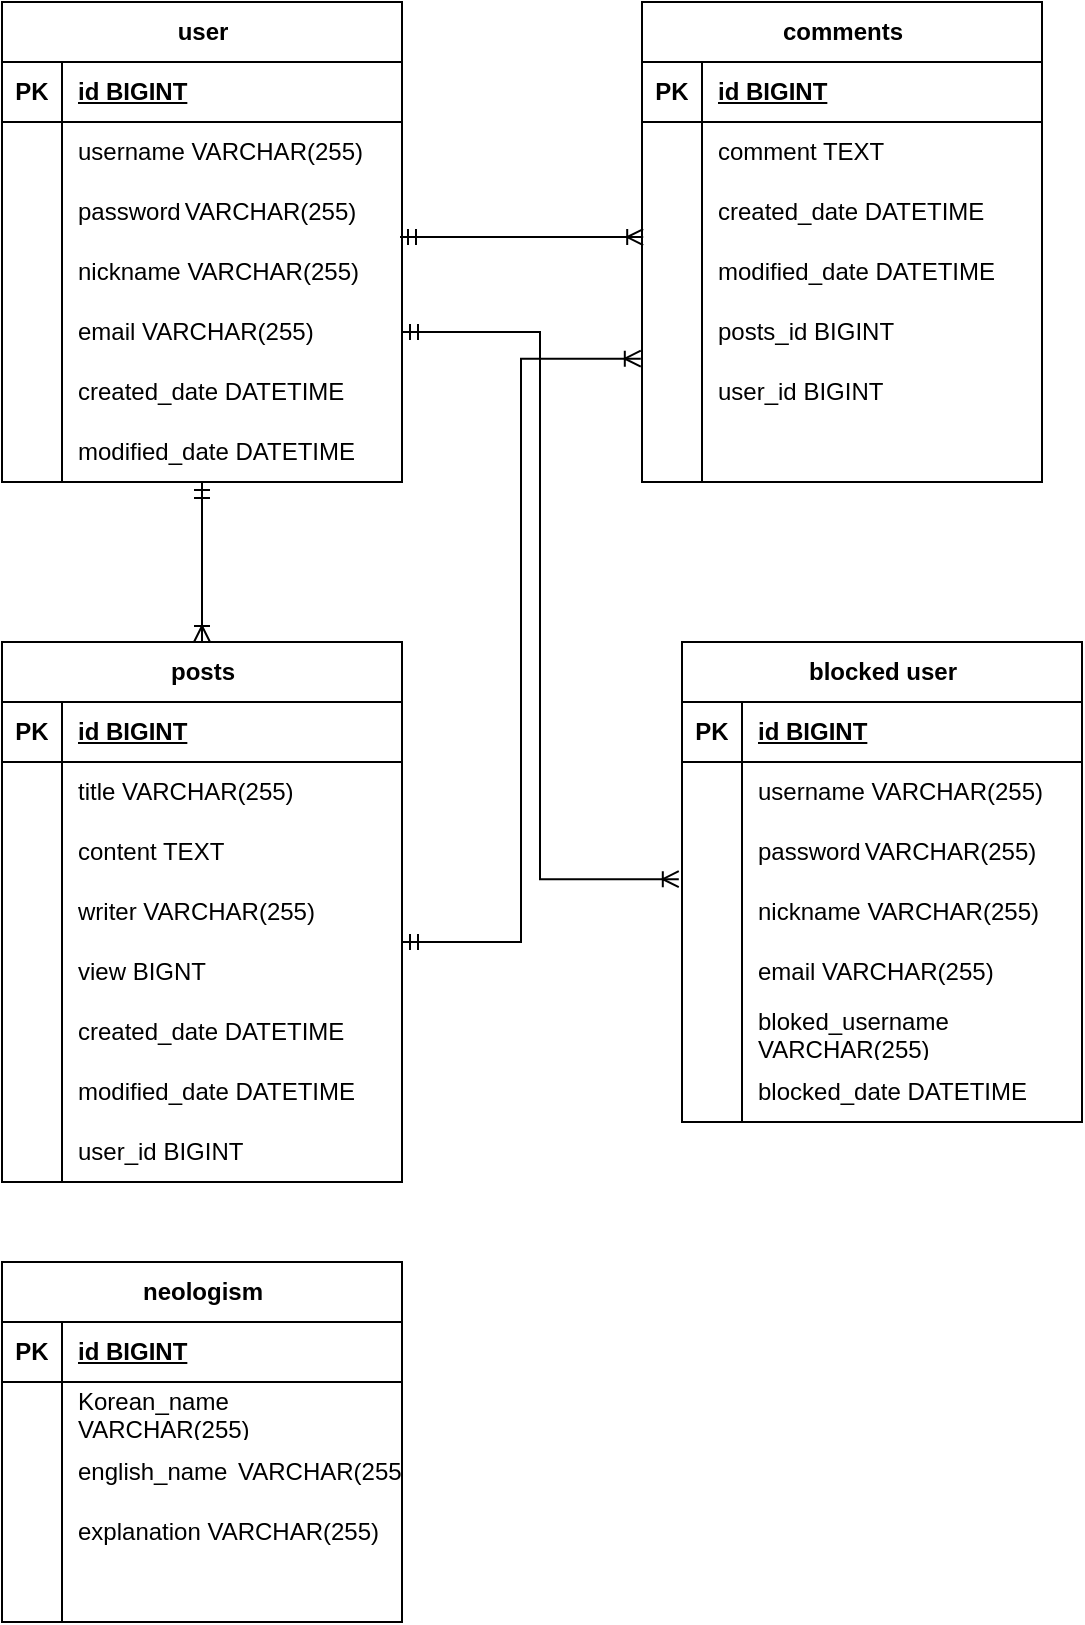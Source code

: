<mxfile version="24.3.0" type="device">
  <diagram name="페이지-1" id="jh8_PiWN9Ez2tPcAEBrU">
    <mxGraphModel dx="1607" dy="800" grid="1" gridSize="10" guides="1" tooltips="1" connect="1" arrows="1" fold="1" page="1" pageScale="1" pageWidth="827" pageHeight="1169" math="0" shadow="0">
      <root>
        <mxCell id="0" />
        <mxCell id="1" parent="0" />
        <mxCell id="08JJfZQsoU-BynyK7b0I-1" value="user" style="shape=table;startSize=30;container=1;collapsible=1;childLayout=tableLayout;fixedRows=1;rowLines=0;fontStyle=1;align=center;resizeLast=1;html=1;" vertex="1" parent="1">
          <mxGeometry x="-800" y="40" width="200" height="240" as="geometry" />
        </mxCell>
        <mxCell id="08JJfZQsoU-BynyK7b0I-2" value="" style="shape=tableRow;horizontal=0;startSize=0;swimlaneHead=0;swimlaneBody=0;fillColor=none;collapsible=0;dropTarget=0;points=[[0,0.5],[1,0.5]];portConstraint=eastwest;top=0;left=0;right=0;bottom=1;" vertex="1" parent="08JJfZQsoU-BynyK7b0I-1">
          <mxGeometry y="30" width="200" height="30" as="geometry" />
        </mxCell>
        <mxCell id="08JJfZQsoU-BynyK7b0I-3" value="PK" style="shape=partialRectangle;connectable=0;fillColor=none;top=0;left=0;bottom=0;right=0;fontStyle=1;overflow=hidden;whiteSpace=wrap;html=1;" vertex="1" parent="08JJfZQsoU-BynyK7b0I-2">
          <mxGeometry width="30" height="30" as="geometry">
            <mxRectangle width="30" height="30" as="alternateBounds" />
          </mxGeometry>
        </mxCell>
        <mxCell id="08JJfZQsoU-BynyK7b0I-4" value="id BIGINT" style="shape=partialRectangle;connectable=0;fillColor=none;top=0;left=0;bottom=0;right=0;align=left;spacingLeft=6;fontStyle=5;overflow=hidden;whiteSpace=wrap;html=1;" vertex="1" parent="08JJfZQsoU-BynyK7b0I-2">
          <mxGeometry x="30" width="170" height="30" as="geometry">
            <mxRectangle width="170" height="30" as="alternateBounds" />
          </mxGeometry>
        </mxCell>
        <mxCell id="08JJfZQsoU-BynyK7b0I-5" value="" style="shape=tableRow;horizontal=0;startSize=0;swimlaneHead=0;swimlaneBody=0;fillColor=none;collapsible=0;dropTarget=0;points=[[0,0.5],[1,0.5]];portConstraint=eastwest;top=0;left=0;right=0;bottom=0;" vertex="1" parent="08JJfZQsoU-BynyK7b0I-1">
          <mxGeometry y="60" width="200" height="30" as="geometry" />
        </mxCell>
        <mxCell id="08JJfZQsoU-BynyK7b0I-6" value="" style="shape=partialRectangle;connectable=0;fillColor=none;top=0;left=0;bottom=0;right=0;editable=1;overflow=hidden;whiteSpace=wrap;html=1;" vertex="1" parent="08JJfZQsoU-BynyK7b0I-5">
          <mxGeometry width="30" height="30" as="geometry">
            <mxRectangle width="30" height="30" as="alternateBounds" />
          </mxGeometry>
        </mxCell>
        <mxCell id="08JJfZQsoU-BynyK7b0I-7" value="username VARCHAR(255)" style="shape=partialRectangle;connectable=0;fillColor=none;top=0;left=0;bottom=0;right=0;align=left;spacingLeft=6;overflow=hidden;whiteSpace=wrap;html=1;" vertex="1" parent="08JJfZQsoU-BynyK7b0I-5">
          <mxGeometry x="30" width="170" height="30" as="geometry">
            <mxRectangle width="170" height="30" as="alternateBounds" />
          </mxGeometry>
        </mxCell>
        <mxCell id="08JJfZQsoU-BynyK7b0I-8" value="" style="shape=tableRow;horizontal=0;startSize=0;swimlaneHead=0;swimlaneBody=0;fillColor=none;collapsible=0;dropTarget=0;points=[[0,0.5],[1,0.5]];portConstraint=eastwest;top=0;left=0;right=0;bottom=0;" vertex="1" parent="08JJfZQsoU-BynyK7b0I-1">
          <mxGeometry y="90" width="200" height="30" as="geometry" />
        </mxCell>
        <mxCell id="08JJfZQsoU-BynyK7b0I-9" value="" style="shape=partialRectangle;connectable=0;fillColor=none;top=0;left=0;bottom=0;right=0;editable=1;overflow=hidden;whiteSpace=wrap;html=1;" vertex="1" parent="08JJfZQsoU-BynyK7b0I-8">
          <mxGeometry width="30" height="30" as="geometry">
            <mxRectangle width="30" height="30" as="alternateBounds" />
          </mxGeometry>
        </mxCell>
        <mxCell id="08JJfZQsoU-BynyK7b0I-10" value="password&lt;span style=&quot;white-space: pre;&quot;&gt;&#x9;&lt;/span&gt;VARCHAR(255)" style="shape=partialRectangle;connectable=0;fillColor=none;top=0;left=0;bottom=0;right=0;align=left;spacingLeft=6;overflow=hidden;whiteSpace=wrap;html=1;" vertex="1" parent="08JJfZQsoU-BynyK7b0I-8">
          <mxGeometry x="30" width="170" height="30" as="geometry">
            <mxRectangle width="170" height="30" as="alternateBounds" />
          </mxGeometry>
        </mxCell>
        <mxCell id="08JJfZQsoU-BynyK7b0I-11" value="" style="shape=tableRow;horizontal=0;startSize=0;swimlaneHead=0;swimlaneBody=0;fillColor=none;collapsible=0;dropTarget=0;points=[[0,0.5],[1,0.5]];portConstraint=eastwest;top=0;left=0;right=0;bottom=0;" vertex="1" parent="08JJfZQsoU-BynyK7b0I-1">
          <mxGeometry y="120" width="200" height="30" as="geometry" />
        </mxCell>
        <mxCell id="08JJfZQsoU-BynyK7b0I-12" value="" style="shape=partialRectangle;connectable=0;fillColor=none;top=0;left=0;bottom=0;right=0;editable=1;overflow=hidden;whiteSpace=wrap;html=1;" vertex="1" parent="08JJfZQsoU-BynyK7b0I-11">
          <mxGeometry width="30" height="30" as="geometry">
            <mxRectangle width="30" height="30" as="alternateBounds" />
          </mxGeometry>
        </mxCell>
        <mxCell id="08JJfZQsoU-BynyK7b0I-13" value="nickname VARCHAR(255)" style="shape=partialRectangle;connectable=0;fillColor=none;top=0;left=0;bottom=0;right=0;align=left;spacingLeft=6;overflow=hidden;whiteSpace=wrap;html=1;" vertex="1" parent="08JJfZQsoU-BynyK7b0I-11">
          <mxGeometry x="30" width="170" height="30" as="geometry">
            <mxRectangle width="170" height="30" as="alternateBounds" />
          </mxGeometry>
        </mxCell>
        <mxCell id="08JJfZQsoU-BynyK7b0I-38" value="" style="shape=tableRow;horizontal=0;startSize=0;swimlaneHead=0;swimlaneBody=0;fillColor=none;collapsible=0;dropTarget=0;points=[[0,0.5],[1,0.5]];portConstraint=eastwest;top=0;left=0;right=0;bottom=0;" vertex="1" parent="08JJfZQsoU-BynyK7b0I-1">
          <mxGeometry y="150" width="200" height="30" as="geometry" />
        </mxCell>
        <mxCell id="08JJfZQsoU-BynyK7b0I-39" value="" style="shape=partialRectangle;connectable=0;fillColor=none;top=0;left=0;bottom=0;right=0;editable=1;overflow=hidden;whiteSpace=wrap;html=1;" vertex="1" parent="08JJfZQsoU-BynyK7b0I-38">
          <mxGeometry width="30" height="30" as="geometry">
            <mxRectangle width="30" height="30" as="alternateBounds" />
          </mxGeometry>
        </mxCell>
        <mxCell id="08JJfZQsoU-BynyK7b0I-40" value="email VARCHAR(255)" style="shape=partialRectangle;connectable=0;fillColor=none;top=0;left=0;bottom=0;right=0;align=left;spacingLeft=6;overflow=hidden;whiteSpace=wrap;html=1;" vertex="1" parent="08JJfZQsoU-BynyK7b0I-38">
          <mxGeometry x="30" width="170" height="30" as="geometry">
            <mxRectangle width="170" height="30" as="alternateBounds" />
          </mxGeometry>
        </mxCell>
        <mxCell id="08JJfZQsoU-BynyK7b0I-41" value="" style="shape=tableRow;horizontal=0;startSize=0;swimlaneHead=0;swimlaneBody=0;fillColor=none;collapsible=0;dropTarget=0;points=[[0,0.5],[1,0.5]];portConstraint=eastwest;top=0;left=0;right=0;bottom=0;" vertex="1" parent="08JJfZQsoU-BynyK7b0I-1">
          <mxGeometry y="180" width="200" height="30" as="geometry" />
        </mxCell>
        <mxCell id="08JJfZQsoU-BynyK7b0I-42" value="" style="shape=partialRectangle;connectable=0;fillColor=none;top=0;left=0;bottom=0;right=0;editable=1;overflow=hidden;whiteSpace=wrap;html=1;" vertex="1" parent="08JJfZQsoU-BynyK7b0I-41">
          <mxGeometry width="30" height="30" as="geometry">
            <mxRectangle width="30" height="30" as="alternateBounds" />
          </mxGeometry>
        </mxCell>
        <mxCell id="08JJfZQsoU-BynyK7b0I-43" value="created_date DATETIME" style="shape=partialRectangle;connectable=0;fillColor=none;top=0;left=0;bottom=0;right=0;align=left;spacingLeft=6;overflow=hidden;whiteSpace=wrap;html=1;" vertex="1" parent="08JJfZQsoU-BynyK7b0I-41">
          <mxGeometry x="30" width="170" height="30" as="geometry">
            <mxRectangle width="170" height="30" as="alternateBounds" />
          </mxGeometry>
        </mxCell>
        <mxCell id="08JJfZQsoU-BynyK7b0I-44" value="" style="shape=tableRow;horizontal=0;startSize=0;swimlaneHead=0;swimlaneBody=0;fillColor=none;collapsible=0;dropTarget=0;points=[[0,0.5],[1,0.5]];portConstraint=eastwest;top=0;left=0;right=0;bottom=0;" vertex="1" parent="08JJfZQsoU-BynyK7b0I-1">
          <mxGeometry y="210" width="200" height="30" as="geometry" />
        </mxCell>
        <mxCell id="08JJfZQsoU-BynyK7b0I-45" value="" style="shape=partialRectangle;connectable=0;fillColor=none;top=0;left=0;bottom=0;right=0;editable=1;overflow=hidden;whiteSpace=wrap;html=1;" vertex="1" parent="08JJfZQsoU-BynyK7b0I-44">
          <mxGeometry width="30" height="30" as="geometry">
            <mxRectangle width="30" height="30" as="alternateBounds" />
          </mxGeometry>
        </mxCell>
        <mxCell id="08JJfZQsoU-BynyK7b0I-46" value="modified_date DATETIME" style="shape=partialRectangle;connectable=0;fillColor=none;top=0;left=0;bottom=0;right=0;align=left;spacingLeft=6;overflow=hidden;whiteSpace=wrap;html=1;" vertex="1" parent="08JJfZQsoU-BynyK7b0I-44">
          <mxGeometry x="30" width="170" height="30" as="geometry">
            <mxRectangle width="170" height="30" as="alternateBounds" />
          </mxGeometry>
        </mxCell>
        <mxCell id="08JJfZQsoU-BynyK7b0I-47" value="posts" style="shape=table;startSize=30;container=1;collapsible=1;childLayout=tableLayout;fixedRows=1;rowLines=0;fontStyle=1;align=center;resizeLast=1;html=1;" vertex="1" parent="1">
          <mxGeometry x="-800" y="360" width="200" height="270" as="geometry" />
        </mxCell>
        <mxCell id="08JJfZQsoU-BynyK7b0I-48" value="" style="shape=tableRow;horizontal=0;startSize=0;swimlaneHead=0;swimlaneBody=0;fillColor=none;collapsible=0;dropTarget=0;points=[[0,0.5],[1,0.5]];portConstraint=eastwest;top=0;left=0;right=0;bottom=1;" vertex="1" parent="08JJfZQsoU-BynyK7b0I-47">
          <mxGeometry y="30" width="200" height="30" as="geometry" />
        </mxCell>
        <mxCell id="08JJfZQsoU-BynyK7b0I-49" value="PK" style="shape=partialRectangle;connectable=0;fillColor=none;top=0;left=0;bottom=0;right=0;fontStyle=1;overflow=hidden;whiteSpace=wrap;html=1;" vertex="1" parent="08JJfZQsoU-BynyK7b0I-48">
          <mxGeometry width="30" height="30" as="geometry">
            <mxRectangle width="30" height="30" as="alternateBounds" />
          </mxGeometry>
        </mxCell>
        <mxCell id="08JJfZQsoU-BynyK7b0I-50" value="id BIGINT" style="shape=partialRectangle;connectable=0;fillColor=none;top=0;left=0;bottom=0;right=0;align=left;spacingLeft=6;fontStyle=5;overflow=hidden;whiteSpace=wrap;html=1;" vertex="1" parent="08JJfZQsoU-BynyK7b0I-48">
          <mxGeometry x="30" width="170" height="30" as="geometry">
            <mxRectangle width="170" height="30" as="alternateBounds" />
          </mxGeometry>
        </mxCell>
        <mxCell id="08JJfZQsoU-BynyK7b0I-51" value="" style="shape=tableRow;horizontal=0;startSize=0;swimlaneHead=0;swimlaneBody=0;fillColor=none;collapsible=0;dropTarget=0;points=[[0,0.5],[1,0.5]];portConstraint=eastwest;top=0;left=0;right=0;bottom=0;" vertex="1" parent="08JJfZQsoU-BynyK7b0I-47">
          <mxGeometry y="60" width="200" height="30" as="geometry" />
        </mxCell>
        <mxCell id="08JJfZQsoU-BynyK7b0I-52" value="" style="shape=partialRectangle;connectable=0;fillColor=none;top=0;left=0;bottom=0;right=0;editable=1;overflow=hidden;whiteSpace=wrap;html=1;" vertex="1" parent="08JJfZQsoU-BynyK7b0I-51">
          <mxGeometry width="30" height="30" as="geometry">
            <mxRectangle width="30" height="30" as="alternateBounds" />
          </mxGeometry>
        </mxCell>
        <mxCell id="08JJfZQsoU-BynyK7b0I-53" value="title VARCHAR(255)" style="shape=partialRectangle;connectable=0;fillColor=none;top=0;left=0;bottom=0;right=0;align=left;spacingLeft=6;overflow=hidden;whiteSpace=wrap;html=1;" vertex="1" parent="08JJfZQsoU-BynyK7b0I-51">
          <mxGeometry x="30" width="170" height="30" as="geometry">
            <mxRectangle width="170" height="30" as="alternateBounds" />
          </mxGeometry>
        </mxCell>
        <mxCell id="08JJfZQsoU-BynyK7b0I-54" value="" style="shape=tableRow;horizontal=0;startSize=0;swimlaneHead=0;swimlaneBody=0;fillColor=none;collapsible=0;dropTarget=0;points=[[0,0.5],[1,0.5]];portConstraint=eastwest;top=0;left=0;right=0;bottom=0;" vertex="1" parent="08JJfZQsoU-BynyK7b0I-47">
          <mxGeometry y="90" width="200" height="30" as="geometry" />
        </mxCell>
        <mxCell id="08JJfZQsoU-BynyK7b0I-55" value="" style="shape=partialRectangle;connectable=0;fillColor=none;top=0;left=0;bottom=0;right=0;editable=1;overflow=hidden;whiteSpace=wrap;html=1;" vertex="1" parent="08JJfZQsoU-BynyK7b0I-54">
          <mxGeometry width="30" height="30" as="geometry">
            <mxRectangle width="30" height="30" as="alternateBounds" />
          </mxGeometry>
        </mxCell>
        <mxCell id="08JJfZQsoU-BynyK7b0I-56" value="content TEXT" style="shape=partialRectangle;connectable=0;fillColor=none;top=0;left=0;bottom=0;right=0;align=left;spacingLeft=6;overflow=hidden;whiteSpace=wrap;html=1;" vertex="1" parent="08JJfZQsoU-BynyK7b0I-54">
          <mxGeometry x="30" width="170" height="30" as="geometry">
            <mxRectangle width="170" height="30" as="alternateBounds" />
          </mxGeometry>
        </mxCell>
        <mxCell id="08JJfZQsoU-BynyK7b0I-57" value="" style="shape=tableRow;horizontal=0;startSize=0;swimlaneHead=0;swimlaneBody=0;fillColor=none;collapsible=0;dropTarget=0;points=[[0,0.5],[1,0.5]];portConstraint=eastwest;top=0;left=0;right=0;bottom=0;" vertex="1" parent="08JJfZQsoU-BynyK7b0I-47">
          <mxGeometry y="120" width="200" height="30" as="geometry" />
        </mxCell>
        <mxCell id="08JJfZQsoU-BynyK7b0I-58" value="" style="shape=partialRectangle;connectable=0;fillColor=none;top=0;left=0;bottom=0;right=0;editable=1;overflow=hidden;whiteSpace=wrap;html=1;" vertex="1" parent="08JJfZQsoU-BynyK7b0I-57">
          <mxGeometry width="30" height="30" as="geometry">
            <mxRectangle width="30" height="30" as="alternateBounds" />
          </mxGeometry>
        </mxCell>
        <mxCell id="08JJfZQsoU-BynyK7b0I-59" value="writer VARCHAR(255)" style="shape=partialRectangle;connectable=0;fillColor=none;top=0;left=0;bottom=0;right=0;align=left;spacingLeft=6;overflow=hidden;whiteSpace=wrap;html=1;" vertex="1" parent="08JJfZQsoU-BynyK7b0I-57">
          <mxGeometry x="30" width="170" height="30" as="geometry">
            <mxRectangle width="170" height="30" as="alternateBounds" />
          </mxGeometry>
        </mxCell>
        <mxCell id="08JJfZQsoU-BynyK7b0I-60" value="" style="shape=tableRow;horizontal=0;startSize=0;swimlaneHead=0;swimlaneBody=0;fillColor=none;collapsible=0;dropTarget=0;points=[[0,0.5],[1,0.5]];portConstraint=eastwest;top=0;left=0;right=0;bottom=0;" vertex="1" parent="08JJfZQsoU-BynyK7b0I-47">
          <mxGeometry y="150" width="200" height="30" as="geometry" />
        </mxCell>
        <mxCell id="08JJfZQsoU-BynyK7b0I-61" value="" style="shape=partialRectangle;connectable=0;fillColor=none;top=0;left=0;bottom=0;right=0;editable=1;overflow=hidden;whiteSpace=wrap;html=1;" vertex="1" parent="08JJfZQsoU-BynyK7b0I-60">
          <mxGeometry width="30" height="30" as="geometry">
            <mxRectangle width="30" height="30" as="alternateBounds" />
          </mxGeometry>
        </mxCell>
        <mxCell id="08JJfZQsoU-BynyK7b0I-62" value="view BIGNT" style="shape=partialRectangle;connectable=0;fillColor=none;top=0;left=0;bottom=0;right=0;align=left;spacingLeft=6;overflow=hidden;whiteSpace=wrap;html=1;" vertex="1" parent="08JJfZQsoU-BynyK7b0I-60">
          <mxGeometry x="30" width="170" height="30" as="geometry">
            <mxRectangle width="170" height="30" as="alternateBounds" />
          </mxGeometry>
        </mxCell>
        <mxCell id="08JJfZQsoU-BynyK7b0I-63" value="" style="shape=tableRow;horizontal=0;startSize=0;swimlaneHead=0;swimlaneBody=0;fillColor=none;collapsible=0;dropTarget=0;points=[[0,0.5],[1,0.5]];portConstraint=eastwest;top=0;left=0;right=0;bottom=0;" vertex="1" parent="08JJfZQsoU-BynyK7b0I-47">
          <mxGeometry y="180" width="200" height="30" as="geometry" />
        </mxCell>
        <mxCell id="08JJfZQsoU-BynyK7b0I-64" value="" style="shape=partialRectangle;connectable=0;fillColor=none;top=0;left=0;bottom=0;right=0;editable=1;overflow=hidden;whiteSpace=wrap;html=1;" vertex="1" parent="08JJfZQsoU-BynyK7b0I-63">
          <mxGeometry width="30" height="30" as="geometry">
            <mxRectangle width="30" height="30" as="alternateBounds" />
          </mxGeometry>
        </mxCell>
        <mxCell id="08JJfZQsoU-BynyK7b0I-65" value="created_date DATETIME" style="shape=partialRectangle;connectable=0;fillColor=none;top=0;left=0;bottom=0;right=0;align=left;spacingLeft=6;overflow=hidden;whiteSpace=wrap;html=1;" vertex="1" parent="08JJfZQsoU-BynyK7b0I-63">
          <mxGeometry x="30" width="170" height="30" as="geometry">
            <mxRectangle width="170" height="30" as="alternateBounds" />
          </mxGeometry>
        </mxCell>
        <mxCell id="08JJfZQsoU-BynyK7b0I-66" value="" style="shape=tableRow;horizontal=0;startSize=0;swimlaneHead=0;swimlaneBody=0;fillColor=none;collapsible=0;dropTarget=0;points=[[0,0.5],[1,0.5]];portConstraint=eastwest;top=0;left=0;right=0;bottom=0;" vertex="1" parent="08JJfZQsoU-BynyK7b0I-47">
          <mxGeometry y="210" width="200" height="30" as="geometry" />
        </mxCell>
        <mxCell id="08JJfZQsoU-BynyK7b0I-67" value="" style="shape=partialRectangle;connectable=0;fillColor=none;top=0;left=0;bottom=0;right=0;editable=1;overflow=hidden;whiteSpace=wrap;html=1;" vertex="1" parent="08JJfZQsoU-BynyK7b0I-66">
          <mxGeometry width="30" height="30" as="geometry">
            <mxRectangle width="30" height="30" as="alternateBounds" />
          </mxGeometry>
        </mxCell>
        <mxCell id="08JJfZQsoU-BynyK7b0I-68" value="modified_date DATETIME" style="shape=partialRectangle;connectable=0;fillColor=none;top=0;left=0;bottom=0;right=0;align=left;spacingLeft=6;overflow=hidden;whiteSpace=wrap;html=1;" vertex="1" parent="08JJfZQsoU-BynyK7b0I-66">
          <mxGeometry x="30" width="170" height="30" as="geometry">
            <mxRectangle width="170" height="30" as="alternateBounds" />
          </mxGeometry>
        </mxCell>
        <mxCell id="08JJfZQsoU-BynyK7b0I-73" value="" style="shape=tableRow;horizontal=0;startSize=0;swimlaneHead=0;swimlaneBody=0;fillColor=none;collapsible=0;dropTarget=0;points=[[0,0.5],[1,0.5]];portConstraint=eastwest;top=0;left=0;right=0;bottom=0;" vertex="1" parent="08JJfZQsoU-BynyK7b0I-47">
          <mxGeometry y="240" width="200" height="30" as="geometry" />
        </mxCell>
        <mxCell id="08JJfZQsoU-BynyK7b0I-74" value="" style="shape=partialRectangle;connectable=0;fillColor=none;top=0;left=0;bottom=0;right=0;editable=1;overflow=hidden;whiteSpace=wrap;html=1;" vertex="1" parent="08JJfZQsoU-BynyK7b0I-73">
          <mxGeometry width="30" height="30" as="geometry">
            <mxRectangle width="30" height="30" as="alternateBounds" />
          </mxGeometry>
        </mxCell>
        <mxCell id="08JJfZQsoU-BynyK7b0I-75" value="user_id BIGINT" style="shape=partialRectangle;connectable=0;fillColor=none;top=0;left=0;bottom=0;right=0;align=left;spacingLeft=6;overflow=hidden;whiteSpace=wrap;html=1;" vertex="1" parent="08JJfZQsoU-BynyK7b0I-73">
          <mxGeometry x="30" width="170" height="30" as="geometry">
            <mxRectangle width="170" height="30" as="alternateBounds" />
          </mxGeometry>
        </mxCell>
        <mxCell id="08JJfZQsoU-BynyK7b0I-76" value="comments" style="shape=table;startSize=30;container=1;collapsible=1;childLayout=tableLayout;fixedRows=1;rowLines=0;fontStyle=1;align=center;resizeLast=1;html=1;" vertex="1" parent="1">
          <mxGeometry x="-480" y="40" width="200" height="240" as="geometry" />
        </mxCell>
        <mxCell id="08JJfZQsoU-BynyK7b0I-77" value="" style="shape=tableRow;horizontal=0;startSize=0;swimlaneHead=0;swimlaneBody=0;fillColor=none;collapsible=0;dropTarget=0;points=[[0,0.5],[1,0.5]];portConstraint=eastwest;top=0;left=0;right=0;bottom=1;" vertex="1" parent="08JJfZQsoU-BynyK7b0I-76">
          <mxGeometry y="30" width="200" height="30" as="geometry" />
        </mxCell>
        <mxCell id="08JJfZQsoU-BynyK7b0I-78" value="PK" style="shape=partialRectangle;connectable=0;fillColor=none;top=0;left=0;bottom=0;right=0;fontStyle=1;overflow=hidden;whiteSpace=wrap;html=1;" vertex="1" parent="08JJfZQsoU-BynyK7b0I-77">
          <mxGeometry width="30" height="30" as="geometry">
            <mxRectangle width="30" height="30" as="alternateBounds" />
          </mxGeometry>
        </mxCell>
        <mxCell id="08JJfZQsoU-BynyK7b0I-79" value="id BIGINT" style="shape=partialRectangle;connectable=0;fillColor=none;top=0;left=0;bottom=0;right=0;align=left;spacingLeft=6;fontStyle=5;overflow=hidden;whiteSpace=wrap;html=1;" vertex="1" parent="08JJfZQsoU-BynyK7b0I-77">
          <mxGeometry x="30" width="170" height="30" as="geometry">
            <mxRectangle width="170" height="30" as="alternateBounds" />
          </mxGeometry>
        </mxCell>
        <mxCell id="08JJfZQsoU-BynyK7b0I-80" value="" style="shape=tableRow;horizontal=0;startSize=0;swimlaneHead=0;swimlaneBody=0;fillColor=none;collapsible=0;dropTarget=0;points=[[0,0.5],[1,0.5]];portConstraint=eastwest;top=0;left=0;right=0;bottom=0;" vertex="1" parent="08JJfZQsoU-BynyK7b0I-76">
          <mxGeometry y="60" width="200" height="30" as="geometry" />
        </mxCell>
        <mxCell id="08JJfZQsoU-BynyK7b0I-81" value="" style="shape=partialRectangle;connectable=0;fillColor=none;top=0;left=0;bottom=0;right=0;editable=1;overflow=hidden;whiteSpace=wrap;html=1;" vertex="1" parent="08JJfZQsoU-BynyK7b0I-80">
          <mxGeometry width="30" height="30" as="geometry">
            <mxRectangle width="30" height="30" as="alternateBounds" />
          </mxGeometry>
        </mxCell>
        <mxCell id="08JJfZQsoU-BynyK7b0I-82" value="comment TEXT" style="shape=partialRectangle;connectable=0;fillColor=none;top=0;left=0;bottom=0;right=0;align=left;spacingLeft=6;overflow=hidden;whiteSpace=wrap;html=1;" vertex="1" parent="08JJfZQsoU-BynyK7b0I-80">
          <mxGeometry x="30" width="170" height="30" as="geometry">
            <mxRectangle width="170" height="30" as="alternateBounds" />
          </mxGeometry>
        </mxCell>
        <mxCell id="08JJfZQsoU-BynyK7b0I-83" value="" style="shape=tableRow;horizontal=0;startSize=0;swimlaneHead=0;swimlaneBody=0;fillColor=none;collapsible=0;dropTarget=0;points=[[0,0.5],[1,0.5]];portConstraint=eastwest;top=0;left=0;right=0;bottom=0;" vertex="1" parent="08JJfZQsoU-BynyK7b0I-76">
          <mxGeometry y="90" width="200" height="30" as="geometry" />
        </mxCell>
        <mxCell id="08JJfZQsoU-BynyK7b0I-84" value="" style="shape=partialRectangle;connectable=0;fillColor=none;top=0;left=0;bottom=0;right=0;editable=1;overflow=hidden;whiteSpace=wrap;html=1;" vertex="1" parent="08JJfZQsoU-BynyK7b0I-83">
          <mxGeometry width="30" height="30" as="geometry">
            <mxRectangle width="30" height="30" as="alternateBounds" />
          </mxGeometry>
        </mxCell>
        <mxCell id="08JJfZQsoU-BynyK7b0I-85" value="created_date DATETIME" style="shape=partialRectangle;connectable=0;fillColor=none;top=0;left=0;bottom=0;right=0;align=left;spacingLeft=6;overflow=hidden;whiteSpace=wrap;html=1;" vertex="1" parent="08JJfZQsoU-BynyK7b0I-83">
          <mxGeometry x="30" width="170" height="30" as="geometry">
            <mxRectangle width="170" height="30" as="alternateBounds" />
          </mxGeometry>
        </mxCell>
        <mxCell id="08JJfZQsoU-BynyK7b0I-86" value="" style="shape=tableRow;horizontal=0;startSize=0;swimlaneHead=0;swimlaneBody=0;fillColor=none;collapsible=0;dropTarget=0;points=[[0,0.5],[1,0.5]];portConstraint=eastwest;top=0;left=0;right=0;bottom=0;" vertex="1" parent="08JJfZQsoU-BynyK7b0I-76">
          <mxGeometry y="120" width="200" height="30" as="geometry" />
        </mxCell>
        <mxCell id="08JJfZQsoU-BynyK7b0I-87" value="" style="shape=partialRectangle;connectable=0;fillColor=none;top=0;left=0;bottom=0;right=0;editable=1;overflow=hidden;whiteSpace=wrap;html=1;" vertex="1" parent="08JJfZQsoU-BynyK7b0I-86">
          <mxGeometry width="30" height="30" as="geometry">
            <mxRectangle width="30" height="30" as="alternateBounds" />
          </mxGeometry>
        </mxCell>
        <mxCell id="08JJfZQsoU-BynyK7b0I-88" value="modified_date DATETIME" style="shape=partialRectangle;connectable=0;fillColor=none;top=0;left=0;bottom=0;right=0;align=left;spacingLeft=6;overflow=hidden;whiteSpace=wrap;html=1;" vertex="1" parent="08JJfZQsoU-BynyK7b0I-86">
          <mxGeometry x="30" width="170" height="30" as="geometry">
            <mxRectangle width="170" height="30" as="alternateBounds" />
          </mxGeometry>
        </mxCell>
        <mxCell id="08JJfZQsoU-BynyK7b0I-89" value="" style="shape=tableRow;horizontal=0;startSize=0;swimlaneHead=0;swimlaneBody=0;fillColor=none;collapsible=0;dropTarget=0;points=[[0,0.5],[1,0.5]];portConstraint=eastwest;top=0;left=0;right=0;bottom=0;" vertex="1" parent="08JJfZQsoU-BynyK7b0I-76">
          <mxGeometry y="150" width="200" height="30" as="geometry" />
        </mxCell>
        <mxCell id="08JJfZQsoU-BynyK7b0I-90" value="" style="shape=partialRectangle;connectable=0;fillColor=none;top=0;left=0;bottom=0;right=0;editable=1;overflow=hidden;whiteSpace=wrap;html=1;" vertex="1" parent="08JJfZQsoU-BynyK7b0I-89">
          <mxGeometry width="30" height="30" as="geometry">
            <mxRectangle width="30" height="30" as="alternateBounds" />
          </mxGeometry>
        </mxCell>
        <mxCell id="08JJfZQsoU-BynyK7b0I-91" value="posts_id BIGINT" style="shape=partialRectangle;connectable=0;fillColor=none;top=0;left=0;bottom=0;right=0;align=left;spacingLeft=6;overflow=hidden;whiteSpace=wrap;html=1;" vertex="1" parent="08JJfZQsoU-BynyK7b0I-89">
          <mxGeometry x="30" width="170" height="30" as="geometry">
            <mxRectangle width="170" height="30" as="alternateBounds" />
          </mxGeometry>
        </mxCell>
        <mxCell id="08JJfZQsoU-BynyK7b0I-92" value="" style="shape=tableRow;horizontal=0;startSize=0;swimlaneHead=0;swimlaneBody=0;fillColor=none;collapsible=0;dropTarget=0;points=[[0,0.5],[1,0.5]];portConstraint=eastwest;top=0;left=0;right=0;bottom=0;" vertex="1" parent="08JJfZQsoU-BynyK7b0I-76">
          <mxGeometry y="180" width="200" height="30" as="geometry" />
        </mxCell>
        <mxCell id="08JJfZQsoU-BynyK7b0I-93" value="" style="shape=partialRectangle;connectable=0;fillColor=none;top=0;left=0;bottom=0;right=0;editable=1;overflow=hidden;whiteSpace=wrap;html=1;" vertex="1" parent="08JJfZQsoU-BynyK7b0I-92">
          <mxGeometry width="30" height="30" as="geometry">
            <mxRectangle width="30" height="30" as="alternateBounds" />
          </mxGeometry>
        </mxCell>
        <mxCell id="08JJfZQsoU-BynyK7b0I-94" value="user_id BIGINT" style="shape=partialRectangle;connectable=0;fillColor=none;top=0;left=0;bottom=0;right=0;align=left;spacingLeft=6;overflow=hidden;whiteSpace=wrap;html=1;" vertex="1" parent="08JJfZQsoU-BynyK7b0I-92">
          <mxGeometry x="30" width="170" height="30" as="geometry">
            <mxRectangle width="170" height="30" as="alternateBounds" />
          </mxGeometry>
        </mxCell>
        <mxCell id="08JJfZQsoU-BynyK7b0I-95" value="" style="shape=tableRow;horizontal=0;startSize=0;swimlaneHead=0;swimlaneBody=0;fillColor=none;collapsible=0;dropTarget=0;points=[[0,0.5],[1,0.5]];portConstraint=eastwest;top=0;left=0;right=0;bottom=0;" vertex="1" parent="08JJfZQsoU-BynyK7b0I-76">
          <mxGeometry y="210" width="200" height="30" as="geometry" />
        </mxCell>
        <mxCell id="08JJfZQsoU-BynyK7b0I-96" value="" style="shape=partialRectangle;connectable=0;fillColor=none;top=0;left=0;bottom=0;right=0;editable=1;overflow=hidden;whiteSpace=wrap;html=1;" vertex="1" parent="08JJfZQsoU-BynyK7b0I-95">
          <mxGeometry width="30" height="30" as="geometry">
            <mxRectangle width="30" height="30" as="alternateBounds" />
          </mxGeometry>
        </mxCell>
        <mxCell id="08JJfZQsoU-BynyK7b0I-97" value="" style="shape=partialRectangle;connectable=0;fillColor=none;top=0;left=0;bottom=0;right=0;align=left;spacingLeft=6;overflow=hidden;whiteSpace=wrap;html=1;" vertex="1" parent="08JJfZQsoU-BynyK7b0I-95">
          <mxGeometry x="30" width="170" height="30" as="geometry">
            <mxRectangle width="170" height="30" as="alternateBounds" />
          </mxGeometry>
        </mxCell>
        <mxCell id="08JJfZQsoU-BynyK7b0I-101" value="" style="edgeStyle=entityRelationEdgeStyle;fontSize=12;html=1;endArrow=ERoneToMany;startArrow=ERmandOne;rounded=0;entryX=0.003;entryY=-0.082;entryDx=0;entryDy=0;entryPerimeter=0;exitX=0.995;exitY=-0.082;exitDx=0;exitDy=0;exitPerimeter=0;" edge="1" parent="1" source="08JJfZQsoU-BynyK7b0I-11" target="08JJfZQsoU-BynyK7b0I-86">
          <mxGeometry width="100" height="100" relative="1" as="geometry">
            <mxPoint x="-500" y="330" as="sourcePoint" />
            <mxPoint x="-400" y="230" as="targetPoint" />
          </mxGeometry>
        </mxCell>
        <mxCell id="08JJfZQsoU-BynyK7b0I-102" value="" style="edgeStyle=elbowEdgeStyle;fontSize=12;html=1;endArrow=ERoneToMany;startArrow=ERmandOne;rounded=0;exitX=0.995;exitY=-0.082;exitDx=0;exitDy=0;exitPerimeter=0;entryX=-0.003;entryY=-0.056;entryDx=0;entryDy=0;entryPerimeter=0;" edge="1" parent="1" target="08JJfZQsoU-BynyK7b0I-92">
          <mxGeometry width="100" height="100" relative="1" as="geometry">
            <mxPoint x="-600" y="510" as="sourcePoint" />
            <mxPoint x="-540" y="230" as="targetPoint" />
          </mxGeometry>
        </mxCell>
        <mxCell id="08JJfZQsoU-BynyK7b0I-105" value="" style="fontSize=12;html=1;endArrow=ERoneToMany;startArrow=ERmandOne;rounded=0;entryX=0.5;entryY=0;entryDx=0;entryDy=0;" edge="1" parent="1" target="08JJfZQsoU-BynyK7b0I-47">
          <mxGeometry width="100" height="100" relative="1" as="geometry">
            <mxPoint x="-700" y="280" as="sourcePoint" />
            <mxPoint x="-469" y="168" as="targetPoint" />
          </mxGeometry>
        </mxCell>
        <mxCell id="08JJfZQsoU-BynyK7b0I-129" value="blocked user" style="shape=table;startSize=30;container=1;collapsible=1;childLayout=tableLayout;fixedRows=1;rowLines=0;fontStyle=1;align=center;resizeLast=1;html=1;" vertex="1" parent="1">
          <mxGeometry x="-460" y="360" width="200" height="240" as="geometry" />
        </mxCell>
        <mxCell id="08JJfZQsoU-BynyK7b0I-130" value="" style="shape=tableRow;horizontal=0;startSize=0;swimlaneHead=0;swimlaneBody=0;fillColor=none;collapsible=0;dropTarget=0;points=[[0,0.5],[1,0.5]];portConstraint=eastwest;top=0;left=0;right=0;bottom=1;" vertex="1" parent="08JJfZQsoU-BynyK7b0I-129">
          <mxGeometry y="30" width="200" height="30" as="geometry" />
        </mxCell>
        <mxCell id="08JJfZQsoU-BynyK7b0I-131" value="PK" style="shape=partialRectangle;connectable=0;fillColor=none;top=0;left=0;bottom=0;right=0;fontStyle=1;overflow=hidden;whiteSpace=wrap;html=1;" vertex="1" parent="08JJfZQsoU-BynyK7b0I-130">
          <mxGeometry width="30" height="30" as="geometry">
            <mxRectangle width="30" height="30" as="alternateBounds" />
          </mxGeometry>
        </mxCell>
        <mxCell id="08JJfZQsoU-BynyK7b0I-132" value="id BIGINT" style="shape=partialRectangle;connectable=0;fillColor=none;top=0;left=0;bottom=0;right=0;align=left;spacingLeft=6;fontStyle=5;overflow=hidden;whiteSpace=wrap;html=1;" vertex="1" parent="08JJfZQsoU-BynyK7b0I-130">
          <mxGeometry x="30" width="170" height="30" as="geometry">
            <mxRectangle width="170" height="30" as="alternateBounds" />
          </mxGeometry>
        </mxCell>
        <mxCell id="08JJfZQsoU-BynyK7b0I-133" value="" style="shape=tableRow;horizontal=0;startSize=0;swimlaneHead=0;swimlaneBody=0;fillColor=none;collapsible=0;dropTarget=0;points=[[0,0.5],[1,0.5]];portConstraint=eastwest;top=0;left=0;right=0;bottom=0;" vertex="1" parent="08JJfZQsoU-BynyK7b0I-129">
          <mxGeometry y="60" width="200" height="30" as="geometry" />
        </mxCell>
        <mxCell id="08JJfZQsoU-BynyK7b0I-134" value="" style="shape=partialRectangle;connectable=0;fillColor=none;top=0;left=0;bottom=0;right=0;editable=1;overflow=hidden;whiteSpace=wrap;html=1;" vertex="1" parent="08JJfZQsoU-BynyK7b0I-133">
          <mxGeometry width="30" height="30" as="geometry">
            <mxRectangle width="30" height="30" as="alternateBounds" />
          </mxGeometry>
        </mxCell>
        <mxCell id="08JJfZQsoU-BynyK7b0I-135" value="username VARCHAR(255)" style="shape=partialRectangle;connectable=0;fillColor=none;top=0;left=0;bottom=0;right=0;align=left;spacingLeft=6;overflow=hidden;whiteSpace=wrap;html=1;" vertex="1" parent="08JJfZQsoU-BynyK7b0I-133">
          <mxGeometry x="30" width="170" height="30" as="geometry">
            <mxRectangle width="170" height="30" as="alternateBounds" />
          </mxGeometry>
        </mxCell>
        <mxCell id="08JJfZQsoU-BynyK7b0I-136" value="" style="shape=tableRow;horizontal=0;startSize=0;swimlaneHead=0;swimlaneBody=0;fillColor=none;collapsible=0;dropTarget=0;points=[[0,0.5],[1,0.5]];portConstraint=eastwest;top=0;left=0;right=0;bottom=0;" vertex="1" parent="08JJfZQsoU-BynyK7b0I-129">
          <mxGeometry y="90" width="200" height="30" as="geometry" />
        </mxCell>
        <mxCell id="08JJfZQsoU-BynyK7b0I-137" value="" style="shape=partialRectangle;connectable=0;fillColor=none;top=0;left=0;bottom=0;right=0;editable=1;overflow=hidden;whiteSpace=wrap;html=1;" vertex="1" parent="08JJfZQsoU-BynyK7b0I-136">
          <mxGeometry width="30" height="30" as="geometry">
            <mxRectangle width="30" height="30" as="alternateBounds" />
          </mxGeometry>
        </mxCell>
        <mxCell id="08JJfZQsoU-BynyK7b0I-138" value="password&lt;span style=&quot;white-space: pre;&quot;&gt;&#x9;&lt;/span&gt;VARCHAR(255)" style="shape=partialRectangle;connectable=0;fillColor=none;top=0;left=0;bottom=0;right=0;align=left;spacingLeft=6;overflow=hidden;whiteSpace=wrap;html=1;" vertex="1" parent="08JJfZQsoU-BynyK7b0I-136">
          <mxGeometry x="30" width="170" height="30" as="geometry">
            <mxRectangle width="170" height="30" as="alternateBounds" />
          </mxGeometry>
        </mxCell>
        <mxCell id="08JJfZQsoU-BynyK7b0I-139" value="" style="shape=tableRow;horizontal=0;startSize=0;swimlaneHead=0;swimlaneBody=0;fillColor=none;collapsible=0;dropTarget=0;points=[[0,0.5],[1,0.5]];portConstraint=eastwest;top=0;left=0;right=0;bottom=0;" vertex="1" parent="08JJfZQsoU-BynyK7b0I-129">
          <mxGeometry y="120" width="200" height="30" as="geometry" />
        </mxCell>
        <mxCell id="08JJfZQsoU-BynyK7b0I-140" value="" style="shape=partialRectangle;connectable=0;fillColor=none;top=0;left=0;bottom=0;right=0;editable=1;overflow=hidden;whiteSpace=wrap;html=1;" vertex="1" parent="08JJfZQsoU-BynyK7b0I-139">
          <mxGeometry width="30" height="30" as="geometry">
            <mxRectangle width="30" height="30" as="alternateBounds" />
          </mxGeometry>
        </mxCell>
        <mxCell id="08JJfZQsoU-BynyK7b0I-141" value="nickname VARCHAR(255)" style="shape=partialRectangle;connectable=0;fillColor=none;top=0;left=0;bottom=0;right=0;align=left;spacingLeft=6;overflow=hidden;whiteSpace=wrap;html=1;" vertex="1" parent="08JJfZQsoU-BynyK7b0I-139">
          <mxGeometry x="30" width="170" height="30" as="geometry">
            <mxRectangle width="170" height="30" as="alternateBounds" />
          </mxGeometry>
        </mxCell>
        <mxCell id="08JJfZQsoU-BynyK7b0I-142" value="" style="shape=tableRow;horizontal=0;startSize=0;swimlaneHead=0;swimlaneBody=0;fillColor=none;collapsible=0;dropTarget=0;points=[[0,0.5],[1,0.5]];portConstraint=eastwest;top=0;left=0;right=0;bottom=0;" vertex="1" parent="08JJfZQsoU-BynyK7b0I-129">
          <mxGeometry y="150" width="200" height="30" as="geometry" />
        </mxCell>
        <mxCell id="08JJfZQsoU-BynyK7b0I-143" value="" style="shape=partialRectangle;connectable=0;fillColor=none;top=0;left=0;bottom=0;right=0;editable=1;overflow=hidden;whiteSpace=wrap;html=1;" vertex="1" parent="08JJfZQsoU-BynyK7b0I-142">
          <mxGeometry width="30" height="30" as="geometry">
            <mxRectangle width="30" height="30" as="alternateBounds" />
          </mxGeometry>
        </mxCell>
        <mxCell id="08JJfZQsoU-BynyK7b0I-144" value="email VARCHAR(255)" style="shape=partialRectangle;connectable=0;fillColor=none;top=0;left=0;bottom=0;right=0;align=left;spacingLeft=6;overflow=hidden;whiteSpace=wrap;html=1;" vertex="1" parent="08JJfZQsoU-BynyK7b0I-142">
          <mxGeometry x="30" width="170" height="30" as="geometry">
            <mxRectangle width="170" height="30" as="alternateBounds" />
          </mxGeometry>
        </mxCell>
        <mxCell id="08JJfZQsoU-BynyK7b0I-145" value="" style="shape=tableRow;horizontal=0;startSize=0;swimlaneHead=0;swimlaneBody=0;fillColor=none;collapsible=0;dropTarget=0;points=[[0,0.5],[1,0.5]];portConstraint=eastwest;top=0;left=0;right=0;bottom=0;" vertex="1" parent="08JJfZQsoU-BynyK7b0I-129">
          <mxGeometry y="180" width="200" height="30" as="geometry" />
        </mxCell>
        <mxCell id="08JJfZQsoU-BynyK7b0I-146" value="" style="shape=partialRectangle;connectable=0;fillColor=none;top=0;left=0;bottom=0;right=0;editable=1;overflow=hidden;whiteSpace=wrap;html=1;" vertex="1" parent="08JJfZQsoU-BynyK7b0I-145">
          <mxGeometry width="30" height="30" as="geometry">
            <mxRectangle width="30" height="30" as="alternateBounds" />
          </mxGeometry>
        </mxCell>
        <mxCell id="08JJfZQsoU-BynyK7b0I-147" value="bloked_username VARCHAR(255)" style="shape=partialRectangle;connectable=0;fillColor=none;top=0;left=0;bottom=0;right=0;align=left;spacingLeft=6;overflow=hidden;whiteSpace=wrap;html=1;" vertex="1" parent="08JJfZQsoU-BynyK7b0I-145">
          <mxGeometry x="30" width="170" height="30" as="geometry">
            <mxRectangle width="170" height="30" as="alternateBounds" />
          </mxGeometry>
        </mxCell>
        <mxCell id="08JJfZQsoU-BynyK7b0I-148" value="" style="shape=tableRow;horizontal=0;startSize=0;swimlaneHead=0;swimlaneBody=0;fillColor=none;collapsible=0;dropTarget=0;points=[[0,0.5],[1,0.5]];portConstraint=eastwest;top=0;left=0;right=0;bottom=0;" vertex="1" parent="08JJfZQsoU-BynyK7b0I-129">
          <mxGeometry y="210" width="200" height="30" as="geometry" />
        </mxCell>
        <mxCell id="08JJfZQsoU-BynyK7b0I-149" value="" style="shape=partialRectangle;connectable=0;fillColor=none;top=0;left=0;bottom=0;right=0;editable=1;overflow=hidden;whiteSpace=wrap;html=1;" vertex="1" parent="08JJfZQsoU-BynyK7b0I-148">
          <mxGeometry width="30" height="30" as="geometry">
            <mxRectangle width="30" height="30" as="alternateBounds" />
          </mxGeometry>
        </mxCell>
        <mxCell id="08JJfZQsoU-BynyK7b0I-150" value="blocked_date DATETIME" style="shape=partialRectangle;connectable=0;fillColor=none;top=0;left=0;bottom=0;right=0;align=left;spacingLeft=6;overflow=hidden;whiteSpace=wrap;html=1;" vertex="1" parent="08JJfZQsoU-BynyK7b0I-148">
          <mxGeometry x="30" width="170" height="30" as="geometry">
            <mxRectangle width="170" height="30" as="alternateBounds" />
          </mxGeometry>
        </mxCell>
        <mxCell id="08JJfZQsoU-BynyK7b0I-152" value="" style="edgeStyle=elbowEdgeStyle;fontSize=12;html=1;endArrow=ERoneToMany;startArrow=ERmandOne;rounded=0;entryX=-0.008;entryY=0.953;entryDx=0;entryDy=0;entryPerimeter=0;exitX=1;exitY=0.5;exitDx=0;exitDy=0;" edge="1" parent="1" source="08JJfZQsoU-BynyK7b0I-38" target="08JJfZQsoU-BynyK7b0I-136">
          <mxGeometry width="100" height="100" relative="1" as="geometry">
            <mxPoint x="-590" y="530" as="sourcePoint" />
            <mxPoint x="-590" y="190" as="targetPoint" />
          </mxGeometry>
        </mxCell>
        <mxCell id="08JJfZQsoU-BynyK7b0I-158" value="neologism" style="shape=table;startSize=30;container=1;collapsible=1;childLayout=tableLayout;fixedRows=1;rowLines=0;fontStyle=1;align=center;resizeLast=1;html=1;" vertex="1" parent="1">
          <mxGeometry x="-800" y="670" width="200" height="180" as="geometry" />
        </mxCell>
        <mxCell id="08JJfZQsoU-BynyK7b0I-159" value="" style="shape=tableRow;horizontal=0;startSize=0;swimlaneHead=0;swimlaneBody=0;fillColor=none;collapsible=0;dropTarget=0;points=[[0,0.5],[1,0.5]];portConstraint=eastwest;top=0;left=0;right=0;bottom=1;" vertex="1" parent="08JJfZQsoU-BynyK7b0I-158">
          <mxGeometry y="30" width="200" height="30" as="geometry" />
        </mxCell>
        <mxCell id="08JJfZQsoU-BynyK7b0I-160" value="PK" style="shape=partialRectangle;connectable=0;fillColor=none;top=0;left=0;bottom=0;right=0;fontStyle=1;overflow=hidden;whiteSpace=wrap;html=1;" vertex="1" parent="08JJfZQsoU-BynyK7b0I-159">
          <mxGeometry width="30" height="30" as="geometry">
            <mxRectangle width="30" height="30" as="alternateBounds" />
          </mxGeometry>
        </mxCell>
        <mxCell id="08JJfZQsoU-BynyK7b0I-161" value="id BIGINT" style="shape=partialRectangle;connectable=0;fillColor=none;top=0;left=0;bottom=0;right=0;align=left;spacingLeft=6;fontStyle=5;overflow=hidden;whiteSpace=wrap;html=1;" vertex="1" parent="08JJfZQsoU-BynyK7b0I-159">
          <mxGeometry x="30" width="170" height="30" as="geometry">
            <mxRectangle width="170" height="30" as="alternateBounds" />
          </mxGeometry>
        </mxCell>
        <mxCell id="08JJfZQsoU-BynyK7b0I-162" value="" style="shape=tableRow;horizontal=0;startSize=0;swimlaneHead=0;swimlaneBody=0;fillColor=none;collapsible=0;dropTarget=0;points=[[0,0.5],[1,0.5]];portConstraint=eastwest;top=0;left=0;right=0;bottom=0;" vertex="1" parent="08JJfZQsoU-BynyK7b0I-158">
          <mxGeometry y="60" width="200" height="30" as="geometry" />
        </mxCell>
        <mxCell id="08JJfZQsoU-BynyK7b0I-163" value="" style="shape=partialRectangle;connectable=0;fillColor=none;top=0;left=0;bottom=0;right=0;editable=1;overflow=hidden;whiteSpace=wrap;html=1;" vertex="1" parent="08JJfZQsoU-BynyK7b0I-162">
          <mxGeometry width="30" height="30" as="geometry">
            <mxRectangle width="30" height="30" as="alternateBounds" />
          </mxGeometry>
        </mxCell>
        <mxCell id="08JJfZQsoU-BynyK7b0I-164" value="Korean_name VARCHAR(255)" style="shape=partialRectangle;connectable=0;fillColor=none;top=0;left=0;bottom=0;right=0;align=left;spacingLeft=6;overflow=hidden;whiteSpace=wrap;html=1;" vertex="1" parent="08JJfZQsoU-BynyK7b0I-162">
          <mxGeometry x="30" width="170" height="30" as="geometry">
            <mxRectangle width="170" height="30" as="alternateBounds" />
          </mxGeometry>
        </mxCell>
        <mxCell id="08JJfZQsoU-BynyK7b0I-165" value="" style="shape=tableRow;horizontal=0;startSize=0;swimlaneHead=0;swimlaneBody=0;fillColor=none;collapsible=0;dropTarget=0;points=[[0,0.5],[1,0.5]];portConstraint=eastwest;top=0;left=0;right=0;bottom=0;" vertex="1" parent="08JJfZQsoU-BynyK7b0I-158">
          <mxGeometry y="90" width="200" height="30" as="geometry" />
        </mxCell>
        <mxCell id="08JJfZQsoU-BynyK7b0I-166" value="" style="shape=partialRectangle;connectable=0;fillColor=none;top=0;left=0;bottom=0;right=0;editable=1;overflow=hidden;whiteSpace=wrap;html=1;" vertex="1" parent="08JJfZQsoU-BynyK7b0I-165">
          <mxGeometry width="30" height="30" as="geometry">
            <mxRectangle width="30" height="30" as="alternateBounds" />
          </mxGeometry>
        </mxCell>
        <mxCell id="08JJfZQsoU-BynyK7b0I-167" value="english_name&lt;span style=&quot;white-space: pre;&quot;&gt;&#x9;&lt;/span&gt;VARCHAR(255)" style="shape=partialRectangle;connectable=0;fillColor=none;top=0;left=0;bottom=0;right=0;align=left;spacingLeft=6;overflow=hidden;whiteSpace=wrap;html=1;" vertex="1" parent="08JJfZQsoU-BynyK7b0I-165">
          <mxGeometry x="30" width="170" height="30" as="geometry">
            <mxRectangle width="170" height="30" as="alternateBounds" />
          </mxGeometry>
        </mxCell>
        <mxCell id="08JJfZQsoU-BynyK7b0I-168" value="" style="shape=tableRow;horizontal=0;startSize=0;swimlaneHead=0;swimlaneBody=0;fillColor=none;collapsible=0;dropTarget=0;points=[[0,0.5],[1,0.5]];portConstraint=eastwest;top=0;left=0;right=0;bottom=0;" vertex="1" parent="08JJfZQsoU-BynyK7b0I-158">
          <mxGeometry y="120" width="200" height="30" as="geometry" />
        </mxCell>
        <mxCell id="08JJfZQsoU-BynyK7b0I-169" value="" style="shape=partialRectangle;connectable=0;fillColor=none;top=0;left=0;bottom=0;right=0;editable=1;overflow=hidden;whiteSpace=wrap;html=1;" vertex="1" parent="08JJfZQsoU-BynyK7b0I-168">
          <mxGeometry width="30" height="30" as="geometry">
            <mxRectangle width="30" height="30" as="alternateBounds" />
          </mxGeometry>
        </mxCell>
        <mxCell id="08JJfZQsoU-BynyK7b0I-170" value="explanation VARCHAR(255)" style="shape=partialRectangle;connectable=0;fillColor=none;top=0;left=0;bottom=0;right=0;align=left;spacingLeft=6;overflow=hidden;whiteSpace=wrap;html=1;" vertex="1" parent="08JJfZQsoU-BynyK7b0I-168">
          <mxGeometry x="30" width="170" height="30" as="geometry">
            <mxRectangle width="170" height="30" as="alternateBounds" />
          </mxGeometry>
        </mxCell>
        <mxCell id="08JJfZQsoU-BynyK7b0I-171" value="" style="shape=tableRow;horizontal=0;startSize=0;swimlaneHead=0;swimlaneBody=0;fillColor=none;collapsible=0;dropTarget=0;points=[[0,0.5],[1,0.5]];portConstraint=eastwest;top=0;left=0;right=0;bottom=0;" vertex="1" parent="08JJfZQsoU-BynyK7b0I-158">
          <mxGeometry y="150" width="200" height="30" as="geometry" />
        </mxCell>
        <mxCell id="08JJfZQsoU-BynyK7b0I-172" value="" style="shape=partialRectangle;connectable=0;fillColor=none;top=0;left=0;bottom=0;right=0;editable=1;overflow=hidden;whiteSpace=wrap;html=1;" vertex="1" parent="08JJfZQsoU-BynyK7b0I-171">
          <mxGeometry width="30" height="30" as="geometry">
            <mxRectangle width="30" height="30" as="alternateBounds" />
          </mxGeometry>
        </mxCell>
        <mxCell id="08JJfZQsoU-BynyK7b0I-173" value="" style="shape=partialRectangle;connectable=0;fillColor=none;top=0;left=0;bottom=0;right=0;align=left;spacingLeft=6;overflow=hidden;whiteSpace=wrap;html=1;" vertex="1" parent="08JJfZQsoU-BynyK7b0I-171">
          <mxGeometry x="30" width="170" height="30" as="geometry">
            <mxRectangle width="170" height="30" as="alternateBounds" />
          </mxGeometry>
        </mxCell>
      </root>
    </mxGraphModel>
  </diagram>
</mxfile>
